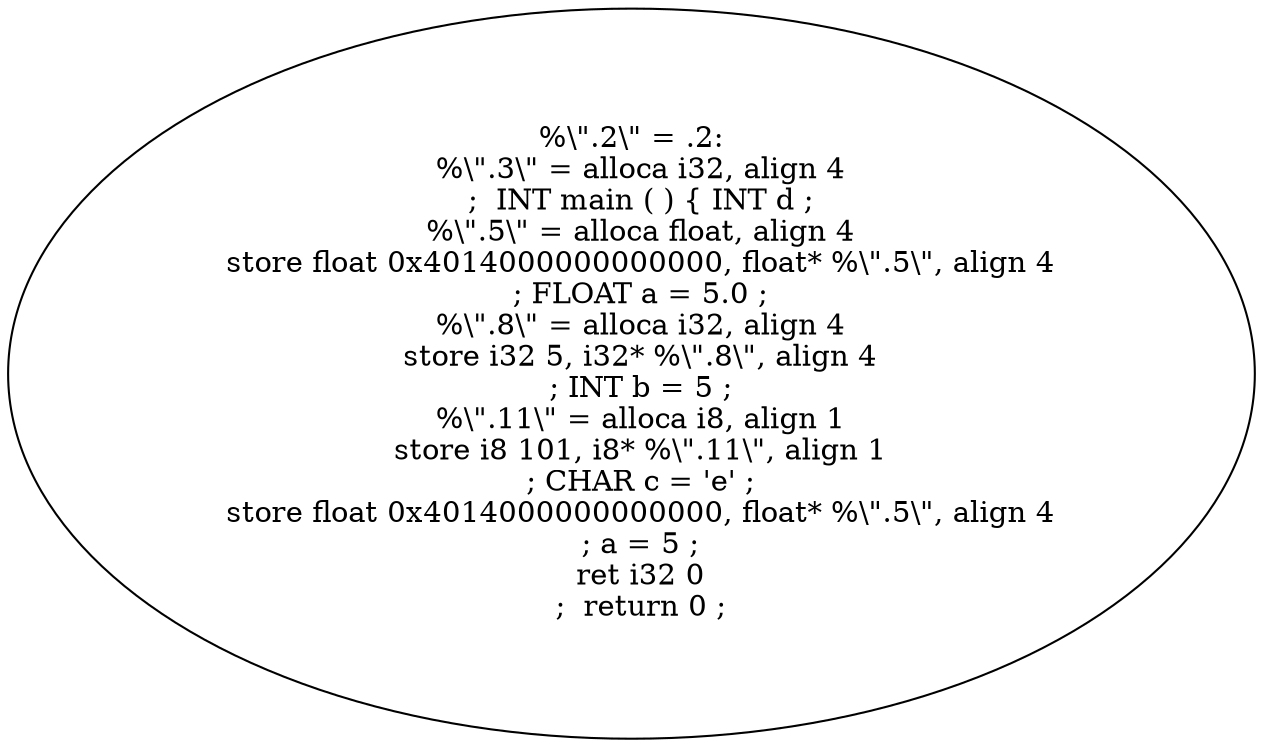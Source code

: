 digraph AST {
  "135765455602496" [label="%\\\".2\\\" = .2:
  %\\\".3\\\" = alloca i32, align 4
  ;  INT main ( ) { INT d ;
  %\\\".5\\\" = alloca float, align 4
  store float 0x4014000000000000, float* %\\\".5\\\", align 4
  ; FLOAT a = 5.0 ;
  %\\\".8\\\" = alloca i32, align 4
  store i32 5, i32* %\\\".8\\\", align 4
  ; INT b = 5 ;
  %\\\".11\\\" = alloca i8, align 1
  store i8 101, i8* %\\\".11\\\", align 1
  ; CHAR c = 'e' ;
  store float 0x4014000000000000, float* %\\\".5\\\", align 4
  ; a = 5 ;
  ret i32 0
  ;  return 0 ;"];
}
